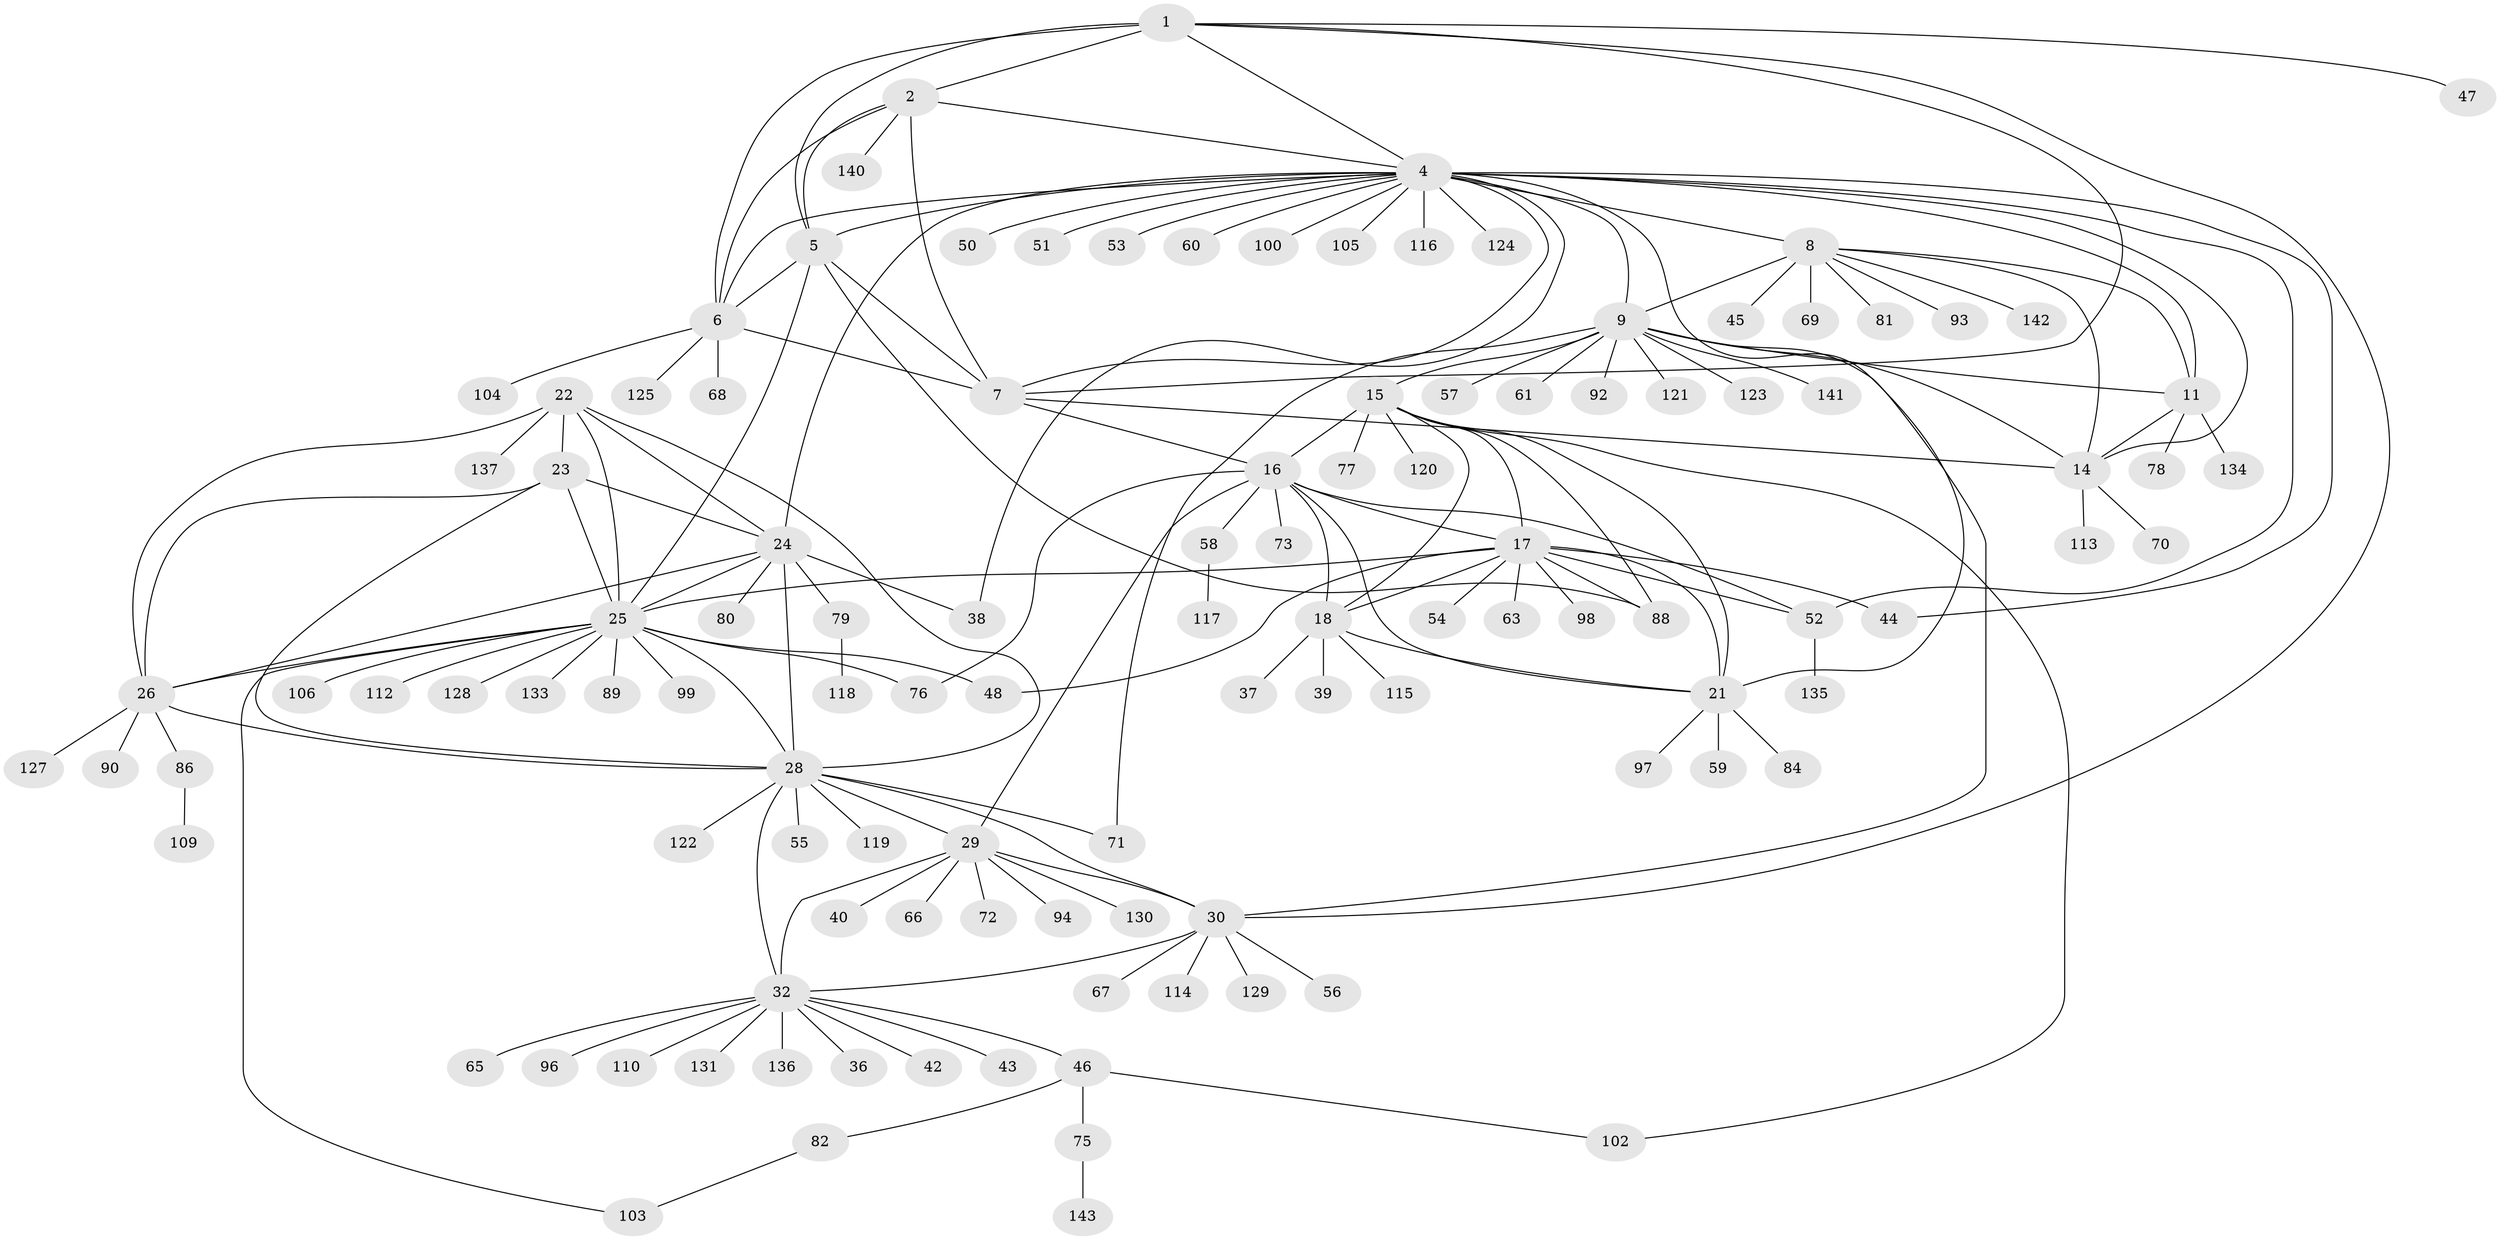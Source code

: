 // Generated by graph-tools (version 1.1) at 2025/52/02/27/25 19:52:14]
// undirected, 114 vertices, 167 edges
graph export_dot {
graph [start="1"]
  node [color=gray90,style=filled];
  1 [super="+108"];
  2 [super="+3"];
  4 [super="+13"];
  5 [super="+144"];
  6 [super="+87"];
  7 [super="+41"];
  8 [super="+10"];
  9 [super="+12"];
  11 [super="+74"];
  14 [super="+111"];
  15 [super="+95"];
  16 [super="+19"];
  17 [super="+20"];
  18 [super="+91"];
  21 [super="+64"];
  22 [super="+49"];
  23 [super="+138"];
  24 [super="+132"];
  25 [super="+27"];
  26 [super="+139"];
  28 [super="+34"];
  29 [super="+31"];
  30 [super="+33"];
  32 [super="+35"];
  36;
  37;
  38;
  39;
  40;
  42;
  43;
  44 [super="+101"];
  45;
  46 [super="+62"];
  47;
  48;
  50;
  51;
  52 [super="+126"];
  53;
  54;
  55;
  56;
  57;
  58;
  59;
  60;
  61;
  63;
  65 [super="+85"];
  66;
  67;
  68;
  69;
  70;
  71;
  72;
  73;
  75;
  76;
  77;
  78 [super="+83"];
  79;
  80;
  81;
  82;
  84 [super="+107"];
  86;
  88;
  89;
  90;
  92;
  93;
  94;
  96;
  97;
  98;
  99;
  100;
  102;
  103;
  104;
  105;
  106;
  109;
  110;
  112;
  113;
  114;
  115;
  116;
  117;
  118;
  119;
  120;
  121;
  122;
  123;
  124;
  125;
  127;
  128;
  129;
  130;
  131;
  133;
  134;
  135;
  136;
  137;
  140;
  141;
  142;
  143;
  1 -- 2 [weight=2];
  1 -- 4;
  1 -- 5;
  1 -- 6;
  1 -- 7;
  1 -- 47;
  1 -- 30;
  2 -- 4 [weight=2];
  2 -- 5 [weight=2];
  2 -- 6 [weight=2];
  2 -- 7 [weight=2];
  2 -- 140;
  4 -- 5;
  4 -- 6;
  4 -- 7;
  4 -- 44;
  4 -- 50;
  4 -- 51;
  4 -- 116;
  4 -- 124;
  4 -- 100;
  4 -- 38;
  4 -- 8 [weight=2];
  4 -- 9 [weight=2];
  4 -- 11;
  4 -- 105;
  4 -- 14;
  4 -- 52;
  4 -- 53;
  4 -- 24;
  4 -- 60;
  4 -- 21;
  5 -- 6;
  5 -- 7;
  5 -- 88;
  5 -- 25;
  6 -- 7;
  6 -- 68;
  6 -- 104;
  6 -- 125;
  7 -- 16;
  7 -- 14;
  8 -- 9 [weight=4];
  8 -- 11 [weight=2];
  8 -- 14 [weight=2];
  8 -- 45;
  8 -- 93;
  8 -- 69;
  8 -- 142;
  8 -- 81;
  9 -- 11 [weight=2];
  9 -- 14 [weight=2];
  9 -- 15;
  9 -- 61;
  9 -- 92;
  9 -- 121;
  9 -- 141;
  9 -- 71;
  9 -- 57;
  9 -- 123;
  9 -- 30;
  11 -- 14;
  11 -- 78;
  11 -- 134;
  14 -- 70;
  14 -- 113;
  15 -- 16 [weight=2];
  15 -- 17 [weight=2];
  15 -- 18;
  15 -- 21;
  15 -- 77;
  15 -- 120;
  15 -- 88;
  15 -- 102;
  16 -- 17 [weight=4];
  16 -- 18 [weight=2];
  16 -- 21 [weight=2];
  16 -- 73;
  16 -- 52;
  16 -- 76;
  16 -- 58;
  16 -- 29;
  17 -- 18 [weight=2];
  17 -- 21 [weight=2];
  17 -- 44;
  17 -- 52;
  17 -- 63;
  17 -- 88;
  17 -- 98;
  17 -- 48;
  17 -- 54;
  17 -- 25;
  18 -- 21;
  18 -- 37;
  18 -- 39;
  18 -- 115;
  21 -- 59;
  21 -- 84;
  21 -- 97;
  22 -- 23;
  22 -- 24;
  22 -- 25 [weight=2];
  22 -- 26;
  22 -- 28;
  22 -- 137;
  23 -- 24;
  23 -- 25 [weight=2];
  23 -- 26;
  23 -- 28;
  24 -- 25 [weight=2];
  24 -- 26;
  24 -- 28;
  24 -- 38;
  24 -- 79;
  24 -- 80;
  25 -- 26 [weight=2];
  25 -- 28 [weight=2];
  25 -- 89;
  25 -- 112;
  25 -- 128;
  25 -- 99;
  25 -- 133;
  25 -- 103;
  25 -- 106;
  25 -- 76;
  25 -- 48;
  26 -- 28;
  26 -- 86;
  26 -- 90;
  26 -- 127;
  28 -- 71;
  28 -- 122;
  28 -- 32 [weight=2];
  28 -- 55;
  28 -- 119;
  28 -- 29 [weight=2];
  28 -- 30 [weight=2];
  29 -- 30 [weight=4];
  29 -- 32 [weight=4];
  29 -- 40;
  29 -- 66;
  29 -- 94;
  29 -- 130;
  29 -- 72;
  30 -- 32 [weight=4];
  30 -- 56;
  30 -- 67;
  30 -- 114;
  30 -- 129;
  32 -- 42;
  32 -- 46;
  32 -- 65;
  32 -- 131;
  32 -- 136;
  32 -- 96;
  32 -- 36;
  32 -- 43;
  32 -- 110;
  46 -- 75;
  46 -- 82;
  46 -- 102;
  52 -- 135;
  58 -- 117;
  75 -- 143;
  79 -- 118;
  82 -- 103;
  86 -- 109;
}
